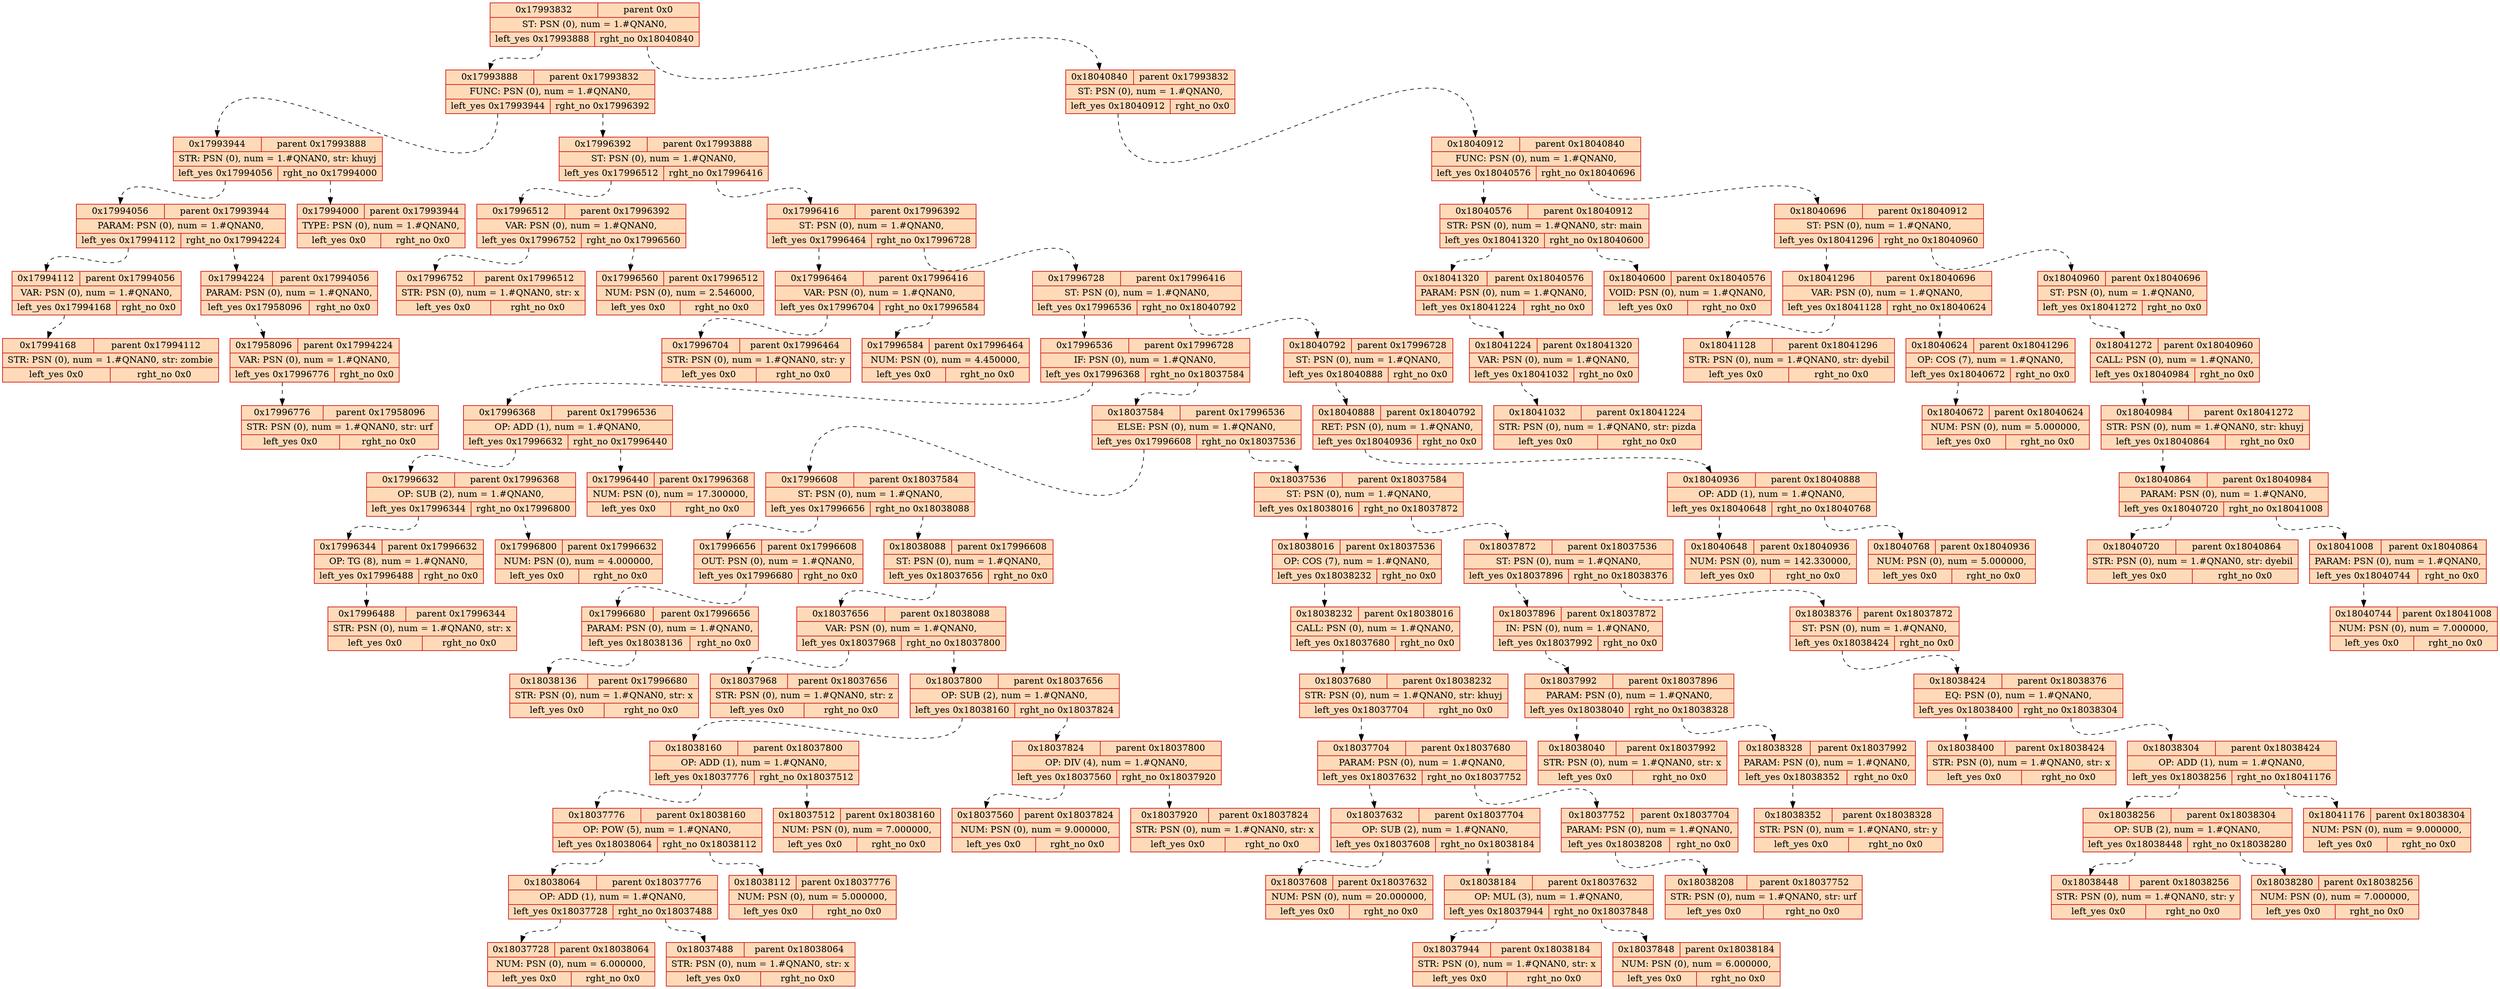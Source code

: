 digraph tree{
	rankdir=TB;
spline = ortho;
	17993832[style="filled",fillcolor="peachpuff"shape=record,color=red3,label="{{<f0> 0x17993832 |<f3>parent 0x0}|ST: PSN  (0), num = 1.#QNAN0, |{<f2>left_yes 0x17993888 | <f1>rght_no 0x18040840}}"]
	17993832:<f2>:s->17993888:<f0>:n[weight = 1, constraint=true, style="dashed"]
	17993832:<f1>:s->18040840:<f0>:n[weight = 1, constraint=true, style="dashed"]
	18040840[style="filled",fillcolor="peachpuff"shape=record,color=red3,label="{{<f0> 0x18040840 |<f3>parent 0x17993832}|ST: PSN  (0), num = 1.#QNAN0, |{<f2>left_yes 0x18040912 | <f1>rght_no 0x0}}"]
	18040840:<f2>:s->18040912:<f0>:n[weight = 1, constraint=true, style="dashed"]
	18040912[style="filled",fillcolor="peachpuff"shape=record,color=red3,label="{{<f0> 0x18040912 |<f3>parent 0x18040840}|FUNC: PSN  (0), num = 1.#QNAN0, |{<f2>left_yes 0x18040576 | <f1>rght_no 0x18040696}}"]
	18040912:<f2>:s->18040576:<f0>:n[weight = 1, constraint=true, style="dashed"]
	18040912:<f1>:s->18040696:<f0>:n[weight = 1, constraint=true, style="dashed"]
	18040696[style="filled",fillcolor="peachpuff"shape=record,color=red3,label="{{<f0> 0x18040696 |<f3>parent 0x18040912}|ST: PSN  (0), num = 1.#QNAN0, |{<f2>left_yes 0x18041296 | <f1>rght_no 0x18040960}}"]
	18040696:<f2>:s->18041296:<f0>:n[weight = 1, constraint=true, style="dashed"]
	18040696:<f1>:s->18040960:<f0>:n[weight = 1, constraint=true, style="dashed"]
	18040960[style="filled",fillcolor="peachpuff"shape=record,color=red3,label="{{<f0> 0x18040960 |<f3>parent 0x18040696}|ST: PSN  (0), num = 1.#QNAN0, |{<f2>left_yes 0x18041272 | <f1>rght_no 0x0}}"]
	18040960:<f2>:s->18041272:<f0>:n[weight = 1, constraint=true, style="dashed"]
	18041272[style="filled",fillcolor="peachpuff"shape=record,color=red3,label="{{<f0> 0x18041272 |<f3>parent 0x18040960}|CALL: PSN  (0), num = 1.#QNAN0, |{<f2>left_yes 0x18040984 | <f1>rght_no 0x0}}"]
	18041272:<f2>:s->18040984:<f0>:n[weight = 1, constraint=true, style="dashed"]
	18040984[style="filled",fillcolor="peachpuff"shape=record,color=red3,label="{{<f0> 0x18040984 |<f3>parent 0x18041272}|STR: PSN  (0), num = 1.#QNAN0, str: khuyj|{<f2>left_yes 0x18040864 | <f1>rght_no 0x0}}"]
	18040984:<f2>:s->18040864:<f0>:n[weight = 1, constraint=true, style="dashed"]
	18040864[style="filled",fillcolor="peachpuff"shape=record,color=red3,label="{{<f0> 0x18040864 |<f3>parent 0x18040984}|PARAM: PSN  (0), num = 1.#QNAN0, |{<f2>left_yes 0x18040720 | <f1>rght_no 0x18041008}}"]
	18040864:<f2>:s->18040720:<f0>:n[weight = 1, constraint=true, style="dashed"]
	18040864:<f1>:s->18041008:<f0>:n[weight = 1, constraint=true, style="dashed"]
	18041008[style="filled",fillcolor="peachpuff"shape=record,color=red3,label="{{<f0> 0x18041008 |<f3>parent 0x18040864}|PARAM: PSN  (0), num = 1.#QNAN0, |{<f2>left_yes 0x18040744 | <f1>rght_no 0x0}}"]
	18041008:<f2>:s->18040744:<f0>:n[weight = 1, constraint=true, style="dashed"]
	18040744[style="filled",fillcolor="peachpuff"shape=record,color=red3,label="{{<f0> 0x18040744 |<f3>parent 0x18041008}|NUM: PSN  (0), num = 7.000000, |{<f2>left_yes 0x0 | <f1>rght_no 0x0}}"]
	18040720[style="filled",fillcolor="peachpuff"shape=record,color=red3,label="{{<f0> 0x18040720 |<f3>parent 0x18040864}|STR: PSN  (0), num = 1.#QNAN0, str: dyebil|{<f2>left_yes 0x0 | <f1>rght_no 0x0}}"]
	18041296[style="filled",fillcolor="peachpuff"shape=record,color=red3,label="{{<f0> 0x18041296 |<f3>parent 0x18040696}|VAR: PSN  (0), num = 1.#QNAN0, |{<f2>left_yes 0x18041128 | <f1>rght_no 0x18040624}}"]
	18041296:<f2>:s->18041128:<f0>:n[weight = 1, constraint=true, style="dashed"]
	18041296:<f1>:s->18040624:<f0>:n[weight = 1, constraint=true, style="dashed"]
	18040624[style="filled",fillcolor="peachpuff"shape=record,color=red3,label="{{<f0> 0x18040624 |<f3>parent 0x18041296}|OP: COS  (7), num = 1.#QNAN0, |{<f2>left_yes 0x18040672 | <f1>rght_no 0x0}}"]
	18040624:<f2>:s->18040672:<f0>:n[weight = 1, constraint=true, style="dashed"]
	18040672[style="filled",fillcolor="peachpuff"shape=record,color=red3,label="{{<f0> 0x18040672 |<f3>parent 0x18040624}|NUM: PSN  (0), num = 5.000000, |{<f2>left_yes 0x0 | <f1>rght_no 0x0}}"]
	18041128[style="filled",fillcolor="peachpuff"shape=record,color=red3,label="{{<f0> 0x18041128 |<f3>parent 0x18041296}|STR: PSN  (0), num = 1.#QNAN0, str: dyebil|{<f2>left_yes 0x0 | <f1>rght_no 0x0}}"]
	18040576[style="filled",fillcolor="peachpuff"shape=record,color=red3,label="{{<f0> 0x18040576 |<f3>parent 0x18040912}|STR: PSN  (0), num = 1.#QNAN0, str: main|{<f2>left_yes 0x18041320 | <f1>rght_no 0x18040600}}"]
	18040576:<f2>:s->18041320:<f0>:n[weight = 1, constraint=true, style="dashed"]
	18040576:<f1>:s->18040600:<f0>:n[weight = 1, constraint=true, style="dashed"]
	18040600[style="filled",fillcolor="peachpuff"shape=record,color=red3,label="{{<f0> 0x18040600 |<f3>parent 0x18040576}|VOID: PSN  (0), num = 1.#QNAN0, |{<f2>left_yes 0x0 | <f1>rght_no 0x0}}"]
	18041320[style="filled",fillcolor="peachpuff"shape=record,color=red3,label="{{<f0> 0x18041320 |<f3>parent 0x18040576}|PARAM: PSN  (0), num = 1.#QNAN0, |{<f2>left_yes 0x18041224 | <f1>rght_no 0x0}}"]
	18041320:<f2>:s->18041224:<f0>:n[weight = 1, constraint=true, style="dashed"]
	18041224[style="filled",fillcolor="peachpuff"shape=record,color=red3,label="{{<f0> 0x18041224 |<f3>parent 0x18041320}|VAR: PSN  (0), num = 1.#QNAN0, |{<f2>left_yes 0x18041032 | <f1>rght_no 0x0}}"]
	18041224:<f2>:s->18041032:<f0>:n[weight = 1, constraint=true, style="dashed"]
	18041032[style="filled",fillcolor="peachpuff"shape=record,color=red3,label="{{<f0> 0x18041032 |<f3>parent 0x18041224}|STR: PSN  (0), num = 1.#QNAN0, str: pizda|{<f2>left_yes 0x0 | <f1>rght_no 0x0}}"]
	17993888[style="filled",fillcolor="peachpuff"shape=record,color=red3,label="{{<f0> 0x17993888 |<f3>parent 0x17993832}|FUNC: PSN  (0), num = 1.#QNAN0, |{<f2>left_yes 0x17993944 | <f1>rght_no 0x17996392}}"]
	17993888:<f2>:s->17993944:<f0>:n[weight = 1, constraint=true, style="dashed"]
	17993888:<f1>:s->17996392:<f0>:n[weight = 1, constraint=true, style="dashed"]
	17996392[style="filled",fillcolor="peachpuff"shape=record,color=red3,label="{{<f0> 0x17996392 |<f3>parent 0x17993888}|ST: PSN  (0), num = 1.#QNAN0, |{<f2>left_yes 0x17996512 | <f1>rght_no 0x17996416}}"]
	17996392:<f2>:s->17996512:<f0>:n[weight = 1, constraint=true, style="dashed"]
	17996392:<f1>:s->17996416:<f0>:n[weight = 1, constraint=true, style="dashed"]
	17996416[style="filled",fillcolor="peachpuff"shape=record,color=red3,label="{{<f0> 0x17996416 |<f3>parent 0x17996392}|ST: PSN  (0), num = 1.#QNAN0, |{<f2>left_yes 0x17996464 | <f1>rght_no 0x17996728}}"]
	17996416:<f2>:s->17996464:<f0>:n[weight = 1, constraint=true, style="dashed"]
	17996416:<f1>:s->17996728:<f0>:n[weight = 1, constraint=true, style="dashed"]
	17996728[style="filled",fillcolor="peachpuff"shape=record,color=red3,label="{{<f0> 0x17996728 |<f3>parent 0x17996416}|ST: PSN  (0), num = 1.#QNAN0, |{<f2>left_yes 0x17996536 | <f1>rght_no 0x18040792}}"]
	17996728:<f2>:s->17996536:<f0>:n[weight = 1, constraint=true, style="dashed"]
	17996728:<f1>:s->18040792:<f0>:n[weight = 1, constraint=true, style="dashed"]
	18040792[style="filled",fillcolor="peachpuff"shape=record,color=red3,label="{{<f0> 0x18040792 |<f3>parent 0x17996728}|ST: PSN  (0), num = 1.#QNAN0, |{<f2>left_yes 0x18040888 | <f1>rght_no 0x0}}"]
	18040792:<f2>:s->18040888:<f0>:n[weight = 1, constraint=true, style="dashed"]
	18040888[style="filled",fillcolor="peachpuff"shape=record,color=red3,label="{{<f0> 0x18040888 |<f3>parent 0x18040792}|RET: PSN  (0), num = 1.#QNAN0, |{<f2>left_yes 0x18040936 | <f1>rght_no 0x0}}"]
	18040888:<f2>:s->18040936:<f0>:n[weight = 1, constraint=true, style="dashed"]
	18040936[style="filled",fillcolor="peachpuff"shape=record,color=red3,label="{{<f0> 0x18040936 |<f3>parent 0x18040888}|OP: ADD  (1), num = 1.#QNAN0, |{<f2>left_yes 0x18040648 | <f1>rght_no 0x18040768}}"]
	18040936:<f2>:s->18040648:<f0>:n[weight = 1, constraint=true, style="dashed"]
	18040936:<f1>:s->18040768:<f0>:n[weight = 1, constraint=true, style="dashed"]
	18040768[style="filled",fillcolor="peachpuff"shape=record,color=red3,label="{{<f0> 0x18040768 |<f3>parent 0x18040936}|NUM: PSN  (0), num = 5.000000, |{<f2>left_yes 0x0 | <f1>rght_no 0x0}}"]
	18040648[style="filled",fillcolor="peachpuff"shape=record,color=red3,label="{{<f0> 0x18040648 |<f3>parent 0x18040936}|NUM: PSN  (0), num = 142.330000, |{<f2>left_yes 0x0 | <f1>rght_no 0x0}}"]
	17996536[style="filled",fillcolor="peachpuff"shape=record,color=red3,label="{{<f0> 0x17996536 |<f3>parent 0x17996728}|IF: PSN  (0), num = 1.#QNAN0, |{<f2>left_yes 0x17996368 | <f1>rght_no 0x18037584}}"]
	17996536:<f2>:s->17996368:<f0>:n[weight = 1, constraint=true, style="dashed"]
	17996536:<f1>:s->18037584:<f0>:n[weight = 1, constraint=true, style="dashed"]
	18037584[style="filled",fillcolor="peachpuff"shape=record,color=red3,label="{{<f0> 0x18037584 |<f3>parent 0x17996536}|ELSE: PSN  (0), num = 1.#QNAN0, |{<f2>left_yes 0x17996608 | <f1>rght_no 0x18037536}}"]
	18037584:<f2>:s->17996608:<f0>:n[weight = 1, constraint=true, style="dashed"]
	18037584:<f1>:s->18037536:<f0>:n[weight = 1, constraint=true, style="dashed"]
	18037536[style="filled",fillcolor="peachpuff"shape=record,color=red3,label="{{<f0> 0x18037536 |<f3>parent 0x18037584}|ST: PSN  (0), num = 1.#QNAN0, |{<f2>left_yes 0x18038016 | <f1>rght_no 0x18037872}}"]
	18037536:<f2>:s->18038016:<f0>:n[weight = 1, constraint=true, style="dashed"]
	18037536:<f1>:s->18037872:<f0>:n[weight = 1, constraint=true, style="dashed"]
	18037872[style="filled",fillcolor="peachpuff"shape=record,color=red3,label="{{<f0> 0x18037872 |<f3>parent 0x18037536}|ST: PSN  (0), num = 1.#QNAN0, |{<f2>left_yes 0x18037896 | <f1>rght_no 0x18038376}}"]
	18037872:<f2>:s->18037896:<f0>:n[weight = 1, constraint=true, style="dashed"]
	18037872:<f1>:s->18038376:<f0>:n[weight = 1, constraint=true, style="dashed"]
	18038376[style="filled",fillcolor="peachpuff"shape=record,color=red3,label="{{<f0> 0x18038376 |<f3>parent 0x18037872}|ST: PSN  (0), num = 1.#QNAN0, |{<f2>left_yes 0x18038424 | <f1>rght_no 0x0}}"]
	18038376:<f2>:s->18038424:<f0>:n[weight = 1, constraint=true, style="dashed"]
	18038424[style="filled",fillcolor="peachpuff"shape=record,color=red3,label="{{<f0> 0x18038424 |<f3>parent 0x18038376}|EQ: PSN  (0), num = 1.#QNAN0, |{<f2>left_yes 0x18038400 | <f1>rght_no 0x18038304}}"]
	18038424:<f2>:s->18038400:<f0>:n[weight = 1, constraint=true, style="dashed"]
	18038424:<f1>:s->18038304:<f0>:n[weight = 1, constraint=true, style="dashed"]
	18038304[style="filled",fillcolor="peachpuff"shape=record,color=red3,label="{{<f0> 0x18038304 |<f3>parent 0x18038424}|OP: ADD  (1), num = 1.#QNAN0, |{<f2>left_yes 0x18038256 | <f1>rght_no 0x18041176}}"]
	18038304:<f2>:s->18038256:<f0>:n[weight = 1, constraint=true, style="dashed"]
	18038304:<f1>:s->18041176:<f0>:n[weight = 1, constraint=true, style="dashed"]
	18041176[style="filled",fillcolor="peachpuff"shape=record,color=red3,label="{{<f0> 0x18041176 |<f3>parent 0x18038304}|NUM: PSN  (0), num = 9.000000, |{<f2>left_yes 0x0 | <f1>rght_no 0x0}}"]
	18038256[style="filled",fillcolor="peachpuff"shape=record,color=red3,label="{{<f0> 0x18038256 |<f3>parent 0x18038304}|OP: SUB  (2), num = 1.#QNAN0, |{<f2>left_yes 0x18038448 | <f1>rght_no 0x18038280}}"]
	18038256:<f2>:s->18038448:<f0>:n[weight = 1, constraint=true, style="dashed"]
	18038256:<f1>:s->18038280:<f0>:n[weight = 1, constraint=true, style="dashed"]
	18038280[style="filled",fillcolor="peachpuff"shape=record,color=red3,label="{{<f0> 0x18038280 |<f3>parent 0x18038256}|NUM: PSN  (0), num = 7.000000, |{<f2>left_yes 0x0 | <f1>rght_no 0x0}}"]
	18038448[style="filled",fillcolor="peachpuff"shape=record,color=red3,label="{{<f0> 0x18038448 |<f3>parent 0x18038256}|STR: PSN  (0), num = 1.#QNAN0, str: y|{<f2>left_yes 0x0 | <f1>rght_no 0x0}}"]
	18038400[style="filled",fillcolor="peachpuff"shape=record,color=red3,label="{{<f0> 0x18038400 |<f3>parent 0x18038424}|STR: PSN  (0), num = 1.#QNAN0, str: x|{<f2>left_yes 0x0 | <f1>rght_no 0x0}}"]
	18037896[style="filled",fillcolor="peachpuff"shape=record,color=red3,label="{{<f0> 0x18037896 |<f3>parent 0x18037872}|IN: PSN  (0), num = 1.#QNAN0, |{<f2>left_yes 0x18037992 | <f1>rght_no 0x0}}"]
	18037896:<f2>:s->18037992:<f0>:n[weight = 1, constraint=true, style="dashed"]
	18037992[style="filled",fillcolor="peachpuff"shape=record,color=red3,label="{{<f0> 0x18037992 |<f3>parent 0x18037896}|PARAM: PSN  (0), num = 1.#QNAN0, |{<f2>left_yes 0x18038040 | <f1>rght_no 0x18038328}}"]
	18037992:<f2>:s->18038040:<f0>:n[weight = 1, constraint=true, style="dashed"]
	18037992:<f1>:s->18038328:<f0>:n[weight = 1, constraint=true, style="dashed"]
	18038328[style="filled",fillcolor="peachpuff"shape=record,color=red3,label="{{<f0> 0x18038328 |<f3>parent 0x18037992}|PARAM: PSN  (0), num = 1.#QNAN0, |{<f2>left_yes 0x18038352 | <f1>rght_no 0x0}}"]
	18038328:<f2>:s->18038352:<f0>:n[weight = 1, constraint=true, style="dashed"]
	18038352[style="filled",fillcolor="peachpuff"shape=record,color=red3,label="{{<f0> 0x18038352 |<f3>parent 0x18038328}|STR: PSN  (0), num = 1.#QNAN0, str: y|{<f2>left_yes 0x0 | <f1>rght_no 0x0}}"]
	18038040[style="filled",fillcolor="peachpuff"shape=record,color=red3,label="{{<f0> 0x18038040 |<f3>parent 0x18037992}|STR: PSN  (0), num = 1.#QNAN0, str: x|{<f2>left_yes 0x0 | <f1>rght_no 0x0}}"]
	18038016[style="filled",fillcolor="peachpuff"shape=record,color=red3,label="{{<f0> 0x18038016 |<f3>parent 0x18037536}|OP: COS  (7), num = 1.#QNAN0, |{<f2>left_yes 0x18038232 | <f1>rght_no 0x0}}"]
	18038016:<f2>:s->18038232:<f0>:n[weight = 1, constraint=true, style="dashed"]
	18038232[style="filled",fillcolor="peachpuff"shape=record,color=red3,label="{{<f0> 0x18038232 |<f3>parent 0x18038016}|CALL: PSN  (0), num = 1.#QNAN0, |{<f2>left_yes 0x18037680 | <f1>rght_no 0x0}}"]
	18038232:<f2>:s->18037680:<f0>:n[weight = 1, constraint=true, style="dashed"]
	18037680[style="filled",fillcolor="peachpuff"shape=record,color=red3,label="{{<f0> 0x18037680 |<f3>parent 0x18038232}|STR: PSN  (0), num = 1.#QNAN0, str: khuyj|{<f2>left_yes 0x18037704 | <f1>rght_no 0x0}}"]
	18037680:<f2>:s->18037704:<f0>:n[weight = 1, constraint=true, style="dashed"]
	18037704[style="filled",fillcolor="peachpuff"shape=record,color=red3,label="{{<f0> 0x18037704 |<f3>parent 0x18037680}|PARAM: PSN  (0), num = 1.#QNAN0, |{<f2>left_yes 0x18037632 | <f1>rght_no 0x18037752}}"]
	18037704:<f2>:s->18037632:<f0>:n[weight = 1, constraint=true, style="dashed"]
	18037704:<f1>:s->18037752:<f0>:n[weight = 1, constraint=true, style="dashed"]
	18037752[style="filled",fillcolor="peachpuff"shape=record,color=red3,label="{{<f0> 0x18037752 |<f3>parent 0x18037704}|PARAM: PSN  (0), num = 1.#QNAN0, |{<f2>left_yes 0x18038208 | <f1>rght_no 0x0}}"]
	18037752:<f2>:s->18038208:<f0>:n[weight = 1, constraint=true, style="dashed"]
	18038208[style="filled",fillcolor="peachpuff"shape=record,color=red3,label="{{<f0> 0x18038208 |<f3>parent 0x18037752}|STR: PSN  (0), num = 1.#QNAN0, str: urf|{<f2>left_yes 0x0 | <f1>rght_no 0x0}}"]
	18037632[style="filled",fillcolor="peachpuff"shape=record,color=red3,label="{{<f0> 0x18037632 |<f3>parent 0x18037704}|OP: SUB  (2), num = 1.#QNAN0, |{<f2>left_yes 0x18037608 | <f1>rght_no 0x18038184}}"]
	18037632:<f2>:s->18037608:<f0>:n[weight = 1, constraint=true, style="dashed"]
	18037632:<f1>:s->18038184:<f0>:n[weight = 1, constraint=true, style="dashed"]
	18038184[style="filled",fillcolor="peachpuff"shape=record,color=red3,label="{{<f0> 0x18038184 |<f3>parent 0x18037632}|OP: MUL  (3), num = 1.#QNAN0, |{<f2>left_yes 0x18037944 | <f1>rght_no 0x18037848}}"]
	18038184:<f2>:s->18037944:<f0>:n[weight = 1, constraint=true, style="dashed"]
	18038184:<f1>:s->18037848:<f0>:n[weight = 1, constraint=true, style="dashed"]
	18037848[style="filled",fillcolor="peachpuff"shape=record,color=red3,label="{{<f0> 0x18037848 |<f3>parent 0x18038184}|NUM: PSN  (0), num = 6.000000, |{<f2>left_yes 0x0 | <f1>rght_no 0x0}}"]
	18037944[style="filled",fillcolor="peachpuff"shape=record,color=red3,label="{{<f0> 0x18037944 |<f3>parent 0x18038184}|STR: PSN  (0), num = 1.#QNAN0, str: x|{<f2>left_yes 0x0 | <f1>rght_no 0x0}}"]
	18037608[style="filled",fillcolor="peachpuff"shape=record,color=red3,label="{{<f0> 0x18037608 |<f3>parent 0x18037632}|NUM: PSN  (0), num = 20.000000, |{<f2>left_yes 0x0 | <f1>rght_no 0x0}}"]
	17996608[style="filled",fillcolor="peachpuff"shape=record,color=red3,label="{{<f0> 0x17996608 |<f3>parent 0x18037584}|ST: PSN  (0), num = 1.#QNAN0, |{<f2>left_yes 0x17996656 | <f1>rght_no 0x18038088}}"]
	17996608:<f2>:s->17996656:<f0>:n[weight = 1, constraint=true, style="dashed"]
	17996608:<f1>:s->18038088:<f0>:n[weight = 1, constraint=true, style="dashed"]
	18038088[style="filled",fillcolor="peachpuff"shape=record,color=red3,label="{{<f0> 0x18038088 |<f3>parent 0x17996608}|ST: PSN  (0), num = 1.#QNAN0, |{<f2>left_yes 0x18037656 | <f1>rght_no 0x0}}"]
	18038088:<f2>:s->18037656:<f0>:n[weight = 1, constraint=true, style="dashed"]
	18037656[style="filled",fillcolor="peachpuff"shape=record,color=red3,label="{{<f0> 0x18037656 |<f3>parent 0x18038088}|VAR: PSN  (0), num = 1.#QNAN0, |{<f2>left_yes 0x18037968 | <f1>rght_no 0x18037800}}"]
	18037656:<f2>:s->18037968:<f0>:n[weight = 1, constraint=true, style="dashed"]
	18037656:<f1>:s->18037800:<f0>:n[weight = 1, constraint=true, style="dashed"]
	18037800[style="filled",fillcolor="peachpuff"shape=record,color=red3,label="{{<f0> 0x18037800 |<f3>parent 0x18037656}|OP: SUB  (2), num = 1.#QNAN0, |{<f2>left_yes 0x18038160 | <f1>rght_no 0x18037824}}"]
	18037800:<f2>:s->18038160:<f0>:n[weight = 1, constraint=true, style="dashed"]
	18037800:<f1>:s->18037824:<f0>:n[weight = 1, constraint=true, style="dashed"]
	18037824[style="filled",fillcolor="peachpuff"shape=record,color=red3,label="{{<f0> 0x18037824 |<f3>parent 0x18037800}|OP: DIV  (4), num = 1.#QNAN0, |{<f2>left_yes 0x18037560 | <f1>rght_no 0x18037920}}"]
	18037824:<f2>:s->18037560:<f0>:n[weight = 1, constraint=true, style="dashed"]
	18037824:<f1>:s->18037920:<f0>:n[weight = 1, constraint=true, style="dashed"]
	18037920[style="filled",fillcolor="peachpuff"shape=record,color=red3,label="{{<f0> 0x18037920 |<f3>parent 0x18037824}|STR: PSN  (0), num = 1.#QNAN0, str: x|{<f2>left_yes 0x0 | <f1>rght_no 0x0}}"]
	18037560[style="filled",fillcolor="peachpuff"shape=record,color=red3,label="{{<f0> 0x18037560 |<f3>parent 0x18037824}|NUM: PSN  (0), num = 9.000000, |{<f2>left_yes 0x0 | <f1>rght_no 0x0}}"]
	18038160[style="filled",fillcolor="peachpuff"shape=record,color=red3,label="{{<f0> 0x18038160 |<f3>parent 0x18037800}|OP: ADD  (1), num = 1.#QNAN0, |{<f2>left_yes 0x18037776 | <f1>rght_no 0x18037512}}"]
	18038160:<f2>:s->18037776:<f0>:n[weight = 1, constraint=true, style="dashed"]
	18038160:<f1>:s->18037512:<f0>:n[weight = 1, constraint=true, style="dashed"]
	18037512[style="filled",fillcolor="peachpuff"shape=record,color=red3,label="{{<f0> 0x18037512 |<f3>parent 0x18038160}|NUM: PSN  (0), num = 7.000000, |{<f2>left_yes 0x0 | <f1>rght_no 0x0}}"]
	18037776[style="filled",fillcolor="peachpuff"shape=record,color=red3,label="{{<f0> 0x18037776 |<f3>parent 0x18038160}|OP: POW  (5), num = 1.#QNAN0, |{<f2>left_yes 0x18038064 | <f1>rght_no 0x18038112}}"]
	18037776:<f2>:s->18038064:<f0>:n[weight = 1, constraint=true, style="dashed"]
	18037776:<f1>:s->18038112:<f0>:n[weight = 1, constraint=true, style="dashed"]
	18038112[style="filled",fillcolor="peachpuff"shape=record,color=red3,label="{{<f0> 0x18038112 |<f3>parent 0x18037776}|NUM: PSN  (0), num = 5.000000, |{<f2>left_yes 0x0 | <f1>rght_no 0x0}}"]
	18038064[style="filled",fillcolor="peachpuff"shape=record,color=red3,label="{{<f0> 0x18038064 |<f3>parent 0x18037776}|OP: ADD  (1), num = 1.#QNAN0, |{<f2>left_yes 0x18037728 | <f1>rght_no 0x18037488}}"]
	18038064:<f2>:s->18037728:<f0>:n[weight = 1, constraint=true, style="dashed"]
	18038064:<f1>:s->18037488:<f0>:n[weight = 1, constraint=true, style="dashed"]
	18037488[style="filled",fillcolor="peachpuff"shape=record,color=red3,label="{{<f0> 0x18037488 |<f3>parent 0x18038064}|STR: PSN  (0), num = 1.#QNAN0, str: x|{<f2>left_yes 0x0 | <f1>rght_no 0x0}}"]
	18037728[style="filled",fillcolor="peachpuff"shape=record,color=red3,label="{{<f0> 0x18037728 |<f3>parent 0x18038064}|NUM: PSN  (0), num = 6.000000, |{<f2>left_yes 0x0 | <f1>rght_no 0x0}}"]
	18037968[style="filled",fillcolor="peachpuff"shape=record,color=red3,label="{{<f0> 0x18037968 |<f3>parent 0x18037656}|STR: PSN  (0), num = 1.#QNAN0, str: z|{<f2>left_yes 0x0 | <f1>rght_no 0x0}}"]
	17996656[style="filled",fillcolor="peachpuff"shape=record,color=red3,label="{{<f0> 0x17996656 |<f3>parent 0x17996608}|OUT: PSN  (0), num = 1.#QNAN0, |{<f2>left_yes 0x17996680 | <f1>rght_no 0x0}}"]
	17996656:<f2>:s->17996680:<f0>:n[weight = 1, constraint=true, style="dashed"]
	17996680[style="filled",fillcolor="peachpuff"shape=record,color=red3,label="{{<f0> 0x17996680 |<f3>parent 0x17996656}|PARAM: PSN  (0), num = 1.#QNAN0, |{<f2>left_yes 0x18038136 | <f1>rght_no 0x0}}"]
	17996680:<f2>:s->18038136:<f0>:n[weight = 1, constraint=true, style="dashed"]
	18038136[style="filled",fillcolor="peachpuff"shape=record,color=red3,label="{{<f0> 0x18038136 |<f3>parent 0x17996680}|STR: PSN  (0), num = 1.#QNAN0, str: x|{<f2>left_yes 0x0 | <f1>rght_no 0x0}}"]
	17996368[style="filled",fillcolor="peachpuff"shape=record,color=red3,label="{{<f0> 0x17996368 |<f3>parent 0x17996536}|OP: ADD  (1), num = 1.#QNAN0, |{<f2>left_yes 0x17996632 | <f1>rght_no 0x17996440}}"]
	17996368:<f2>:s->17996632:<f0>:n[weight = 1, constraint=true, style="dashed"]
	17996368:<f1>:s->17996440:<f0>:n[weight = 1, constraint=true, style="dashed"]
	17996440[style="filled",fillcolor="peachpuff"shape=record,color=red3,label="{{<f0> 0x17996440 |<f3>parent 0x17996368}|NUM: PSN  (0), num = 17.300000, |{<f2>left_yes 0x0 | <f1>rght_no 0x0}}"]
	17996632[style="filled",fillcolor="peachpuff"shape=record,color=red3,label="{{<f0> 0x17996632 |<f3>parent 0x17996368}|OP: SUB  (2), num = 1.#QNAN0, |{<f2>left_yes 0x17996344 | <f1>rght_no 0x17996800}}"]
	17996632:<f2>:s->17996344:<f0>:n[weight = 1, constraint=true, style="dashed"]
	17996632:<f1>:s->17996800:<f0>:n[weight = 1, constraint=true, style="dashed"]
	17996800[style="filled",fillcolor="peachpuff"shape=record,color=red3,label="{{<f0> 0x17996800 |<f3>parent 0x17996632}|NUM: PSN  (0), num = 4.000000, |{<f2>left_yes 0x0 | <f1>rght_no 0x0}}"]
	17996344[style="filled",fillcolor="peachpuff"shape=record,color=red3,label="{{<f0> 0x17996344 |<f3>parent 0x17996632}|OP: TG  (8), num = 1.#QNAN0, |{<f2>left_yes 0x17996488 | <f1>rght_no 0x0}}"]
	17996344:<f2>:s->17996488:<f0>:n[weight = 1, constraint=true, style="dashed"]
	17996488[style="filled",fillcolor="peachpuff"shape=record,color=red3,label="{{<f0> 0x17996488 |<f3>parent 0x17996344}|STR: PSN  (0), num = 1.#QNAN0, str: x|{<f2>left_yes 0x0 | <f1>rght_no 0x0}}"]
	17996464[style="filled",fillcolor="peachpuff"shape=record,color=red3,label="{{<f0> 0x17996464 |<f3>parent 0x17996416}|VAR: PSN  (0), num = 1.#QNAN0, |{<f2>left_yes 0x17996704 | <f1>rght_no 0x17996584}}"]
	17996464:<f2>:s->17996704:<f0>:n[weight = 1, constraint=true, style="dashed"]
	17996464:<f1>:s->17996584:<f0>:n[weight = 1, constraint=true, style="dashed"]
	17996584[style="filled",fillcolor="peachpuff"shape=record,color=red3,label="{{<f0> 0x17996584 |<f3>parent 0x17996464}|NUM: PSN  (0), num = 4.450000, |{<f2>left_yes 0x0 | <f1>rght_no 0x0}}"]
	17996704[style="filled",fillcolor="peachpuff"shape=record,color=red3,label="{{<f0> 0x17996704 |<f3>parent 0x17996464}|STR: PSN  (0), num = 1.#QNAN0, str: y|{<f2>left_yes 0x0 | <f1>rght_no 0x0}}"]
	17996512[style="filled",fillcolor="peachpuff"shape=record,color=red3,label="{{<f0> 0x17996512 |<f3>parent 0x17996392}|VAR: PSN  (0), num = 1.#QNAN0, |{<f2>left_yes 0x17996752 | <f1>rght_no 0x17996560}}"]
	17996512:<f2>:s->17996752:<f0>:n[weight = 1, constraint=true, style="dashed"]
	17996512:<f1>:s->17996560:<f0>:n[weight = 1, constraint=true, style="dashed"]
	17996560[style="filled",fillcolor="peachpuff"shape=record,color=red3,label="{{<f0> 0x17996560 |<f3>parent 0x17996512}|NUM: PSN  (0), num = 2.546000, |{<f2>left_yes 0x0 | <f1>rght_no 0x0}}"]
	17996752[style="filled",fillcolor="peachpuff"shape=record,color=red3,label="{{<f0> 0x17996752 |<f3>parent 0x17996512}|STR: PSN  (0), num = 1.#QNAN0, str: x|{<f2>left_yes 0x0 | <f1>rght_no 0x0}}"]
	17993944[style="filled",fillcolor="peachpuff"shape=record,color=red3,label="{{<f0> 0x17993944 |<f3>parent 0x17993888}|STR: PSN  (0), num = 1.#QNAN0, str: khuyj|{<f2>left_yes 0x17994056 | <f1>rght_no 0x17994000}}"]
	17993944:<f2>:s->17994056:<f0>:n[weight = 1, constraint=true, style="dashed"]
	17993944:<f1>:s->17994000:<f0>:n[weight = 1, constraint=true, style="dashed"]
	17994000[style="filled",fillcolor="peachpuff"shape=record,color=red3,label="{{<f0> 0x17994000 |<f3>parent 0x17993944}|TYPE: PSN  (0), num = 1.#QNAN0, |{<f2>left_yes 0x0 | <f1>rght_no 0x0}}"]
	17994056[style="filled",fillcolor="peachpuff"shape=record,color=red3,label="{{<f0> 0x17994056 |<f3>parent 0x17993944}|PARAM: PSN  (0), num = 1.#QNAN0, |{<f2>left_yes 0x17994112 | <f1>rght_no 0x17994224}}"]
	17994056:<f2>:s->17994112:<f0>:n[weight = 1, constraint=true, style="dashed"]
	17994056:<f1>:s->17994224:<f0>:n[weight = 1, constraint=true, style="dashed"]
	17994224[style="filled",fillcolor="peachpuff"shape=record,color=red3,label="{{<f0> 0x17994224 |<f3>parent 0x17994056}|PARAM: PSN  (0), num = 1.#QNAN0, |{<f2>left_yes 0x17958096 | <f1>rght_no 0x0}}"]
	17994224:<f2>:s->17958096:<f0>:n[weight = 1, constraint=true, style="dashed"]
	17958096[style="filled",fillcolor="peachpuff"shape=record,color=red3,label="{{<f0> 0x17958096 |<f3>parent 0x17994224}|VAR: PSN  (0), num = 1.#QNAN0, |{<f2>left_yes 0x17996776 | <f1>rght_no 0x0}}"]
	17958096:<f2>:s->17996776:<f0>:n[weight = 1, constraint=true, style="dashed"]
	17996776[style="filled",fillcolor="peachpuff"shape=record,color=red3,label="{{<f0> 0x17996776 |<f3>parent 0x17958096}|STR: PSN  (0), num = 1.#QNAN0, str: urf|{<f2>left_yes 0x0 | <f1>rght_no 0x0}}"]
	17994112[style="filled",fillcolor="peachpuff"shape=record,color=red3,label="{{<f0> 0x17994112 |<f3>parent 0x17994056}|VAR: PSN  (0), num = 1.#QNAN0, |{<f2>left_yes 0x17994168 | <f1>rght_no 0x0}}"]
	17994112:<f2>:s->17994168:<f0>:n[weight = 1, constraint=true, style="dashed"]
	17994168[style="filled",fillcolor="peachpuff"shape=record,color=red3,label="{{<f0> 0x17994168 |<f3>parent 0x17994112}|STR: PSN  (0), num = 1.#QNAN0, str: zombie|{<f2>left_yes 0x0 | <f1>rght_no 0x0}}"]
}
